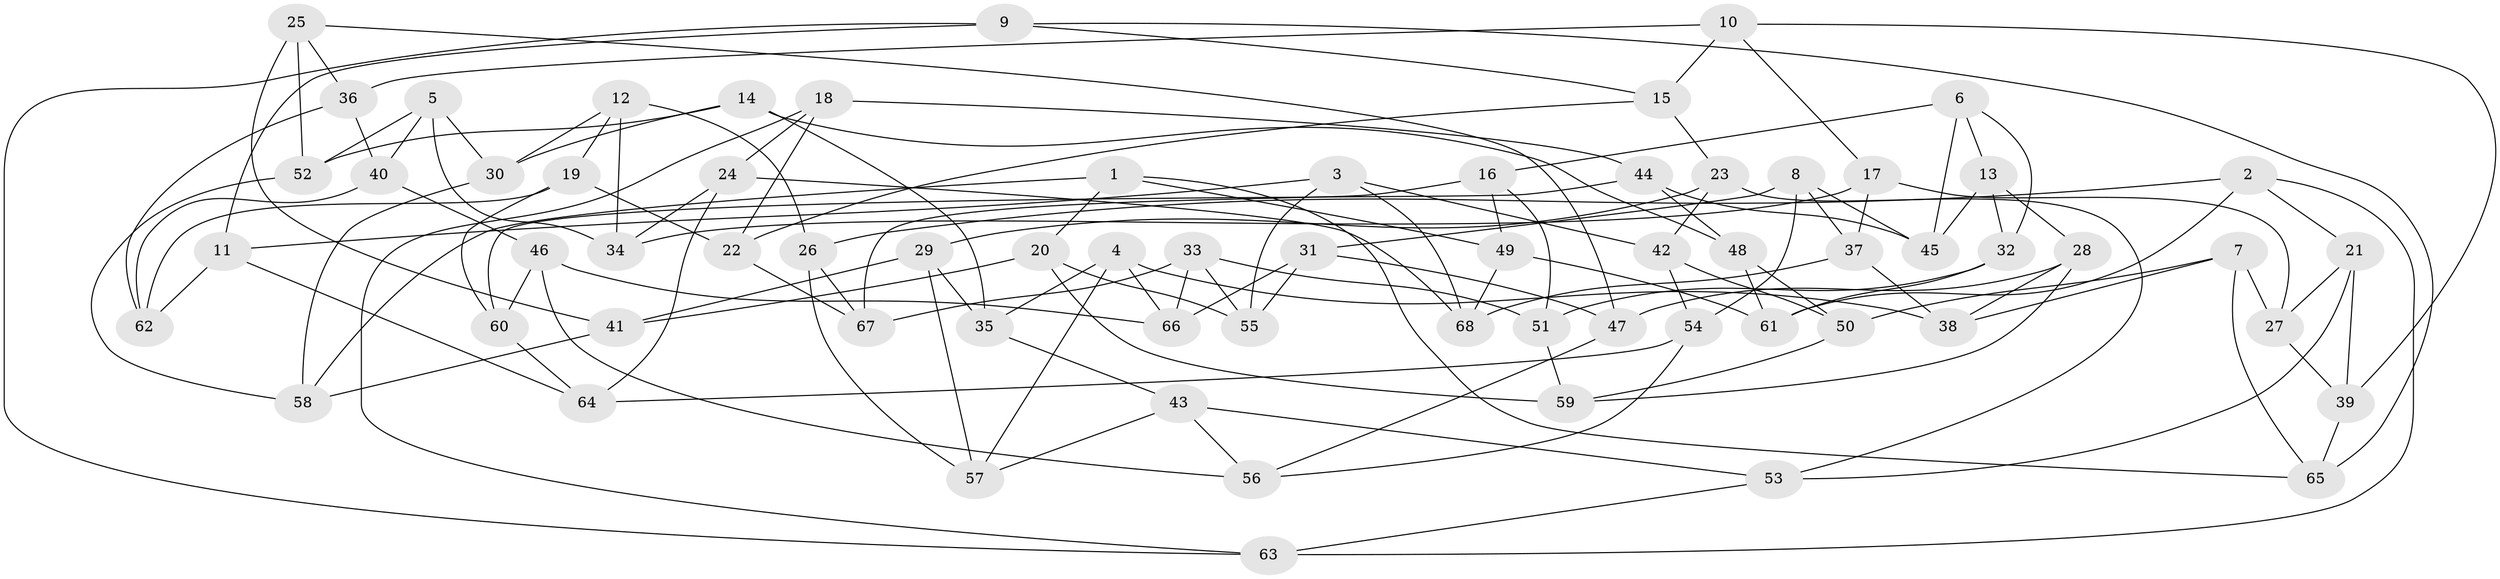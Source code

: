 // Generated by graph-tools (version 1.1) at 2025/11/02/27/25 16:11:46]
// undirected, 68 vertices, 136 edges
graph export_dot {
graph [start="1"]
  node [color=gray90,style=filled];
  1;
  2;
  3;
  4;
  5;
  6;
  7;
  8;
  9;
  10;
  11;
  12;
  13;
  14;
  15;
  16;
  17;
  18;
  19;
  20;
  21;
  22;
  23;
  24;
  25;
  26;
  27;
  28;
  29;
  30;
  31;
  32;
  33;
  34;
  35;
  36;
  37;
  38;
  39;
  40;
  41;
  42;
  43;
  44;
  45;
  46;
  47;
  48;
  49;
  50;
  51;
  52;
  53;
  54;
  55;
  56;
  57;
  58;
  59;
  60;
  61;
  62;
  63;
  64;
  65;
  66;
  67;
  68;
  1 -- 65;
  1 -- 49;
  1 -- 20;
  1 -- 58;
  2 -- 63;
  2 -- 26;
  2 -- 61;
  2 -- 21;
  3 -- 68;
  3 -- 55;
  3 -- 11;
  3 -- 42;
  4 -- 57;
  4 -- 66;
  4 -- 38;
  4 -- 35;
  5 -- 40;
  5 -- 30;
  5 -- 52;
  5 -- 34;
  6 -- 45;
  6 -- 13;
  6 -- 16;
  6 -- 32;
  7 -- 65;
  7 -- 38;
  7 -- 27;
  7 -- 50;
  8 -- 37;
  8 -- 31;
  8 -- 54;
  8 -- 45;
  9 -- 15;
  9 -- 63;
  9 -- 11;
  9 -- 65;
  10 -- 39;
  10 -- 17;
  10 -- 15;
  10 -- 36;
  11 -- 62;
  11 -- 64;
  12 -- 26;
  12 -- 34;
  12 -- 30;
  12 -- 19;
  13 -- 32;
  13 -- 45;
  13 -- 28;
  14 -- 35;
  14 -- 52;
  14 -- 30;
  14 -- 48;
  15 -- 22;
  15 -- 23;
  16 -- 67;
  16 -- 49;
  16 -- 51;
  17 -- 37;
  17 -- 27;
  17 -- 34;
  18 -- 44;
  18 -- 22;
  18 -- 63;
  18 -- 24;
  19 -- 62;
  19 -- 60;
  19 -- 22;
  20 -- 41;
  20 -- 55;
  20 -- 59;
  21 -- 53;
  21 -- 39;
  21 -- 27;
  22 -- 67;
  23 -- 29;
  23 -- 53;
  23 -- 42;
  24 -- 64;
  24 -- 68;
  24 -- 34;
  25 -- 52;
  25 -- 47;
  25 -- 36;
  25 -- 41;
  26 -- 67;
  26 -- 57;
  27 -- 39;
  28 -- 38;
  28 -- 47;
  28 -- 59;
  29 -- 35;
  29 -- 41;
  29 -- 57;
  30 -- 58;
  31 -- 47;
  31 -- 55;
  31 -- 66;
  32 -- 51;
  32 -- 61;
  33 -- 66;
  33 -- 55;
  33 -- 67;
  33 -- 51;
  35 -- 43;
  36 -- 40;
  36 -- 62;
  37 -- 38;
  37 -- 68;
  39 -- 65;
  40 -- 62;
  40 -- 46;
  41 -- 58;
  42 -- 50;
  42 -- 54;
  43 -- 57;
  43 -- 56;
  43 -- 53;
  44 -- 48;
  44 -- 60;
  44 -- 45;
  46 -- 56;
  46 -- 60;
  46 -- 66;
  47 -- 56;
  48 -- 50;
  48 -- 61;
  49 -- 61;
  49 -- 68;
  50 -- 59;
  51 -- 59;
  52 -- 58;
  53 -- 63;
  54 -- 56;
  54 -- 64;
  60 -- 64;
}
